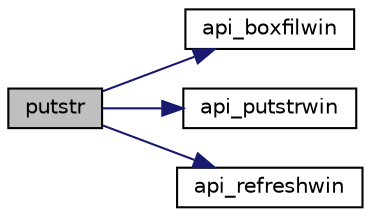 digraph "putstr"
{
 // LATEX_PDF_SIZE
  edge [fontname="Helvetica",fontsize="10",labelfontname="Helvetica",labelfontsize="10"];
  node [fontname="Helvetica",fontsize="10",shape=record];
  rankdir="LR";
  Node1 [label="putstr",height=0.2,width=0.4,color="black", fillcolor="grey75", style="filled", fontcolor="black",tooltip=" "];
  Node1 -> Node2 [color="midnightblue",fontsize="10",style="solid"];
  Node2 [label="api_boxfilwin",height=0.2,width=0.4,color="black", fillcolor="white", style="filled",URL="$apilib_8h.html#aeb90139a38ff3dcdc979ba44ad1837b9",tooltip="指定ウインドウに四角形を描画する"];
  Node1 -> Node3 [color="midnightblue",fontsize="10",style="solid"];
  Node3 [label="api_putstrwin",height=0.2,width=0.4,color="black", fillcolor="white", style="filled",URL="$apilib_8h.html#a0f22d2c11b8765707b2f30f188eb659c",tooltip="指定ウインドウに文字列を表示する"];
  Node1 -> Node4 [color="midnightblue",fontsize="10",style="solid"];
  Node4 [label="api_refreshwin",height=0.2,width=0.4,color="black", fillcolor="white", style="filled",URL="$apilib_8h.html#a18d54e0d52c16733738a357e44c4e22c",tooltip="ウインドウのリフレッシュを行う オートリフレッシュ無効時にはこの関数でマニュアルリフレッシュを行ってください オートリフレッシュ無効化の方法はウインドウIDをインクリメントしてください"];
}
